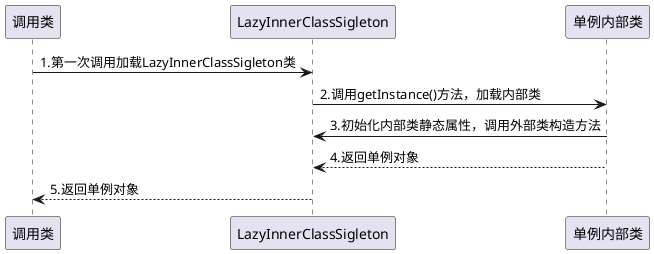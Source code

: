 @startuml
调用类 -> LazyInnerClassSigleton: 1.第一次调用加载LazyInnerClassSigleton类
LazyInnerClassSigleton -> 单例内部类: 2.调用getInstance()方法，加载内部类
单例内部类 -> LazyInnerClassSigleton: 3.初始化内部类静态属性，调用外部类构造方法
单例内部类 --> LazyInnerClassSigleton: 4.返回单例对象
调用类 <-- LazyInnerClassSigleton: 5.返回单例对象
@enduml